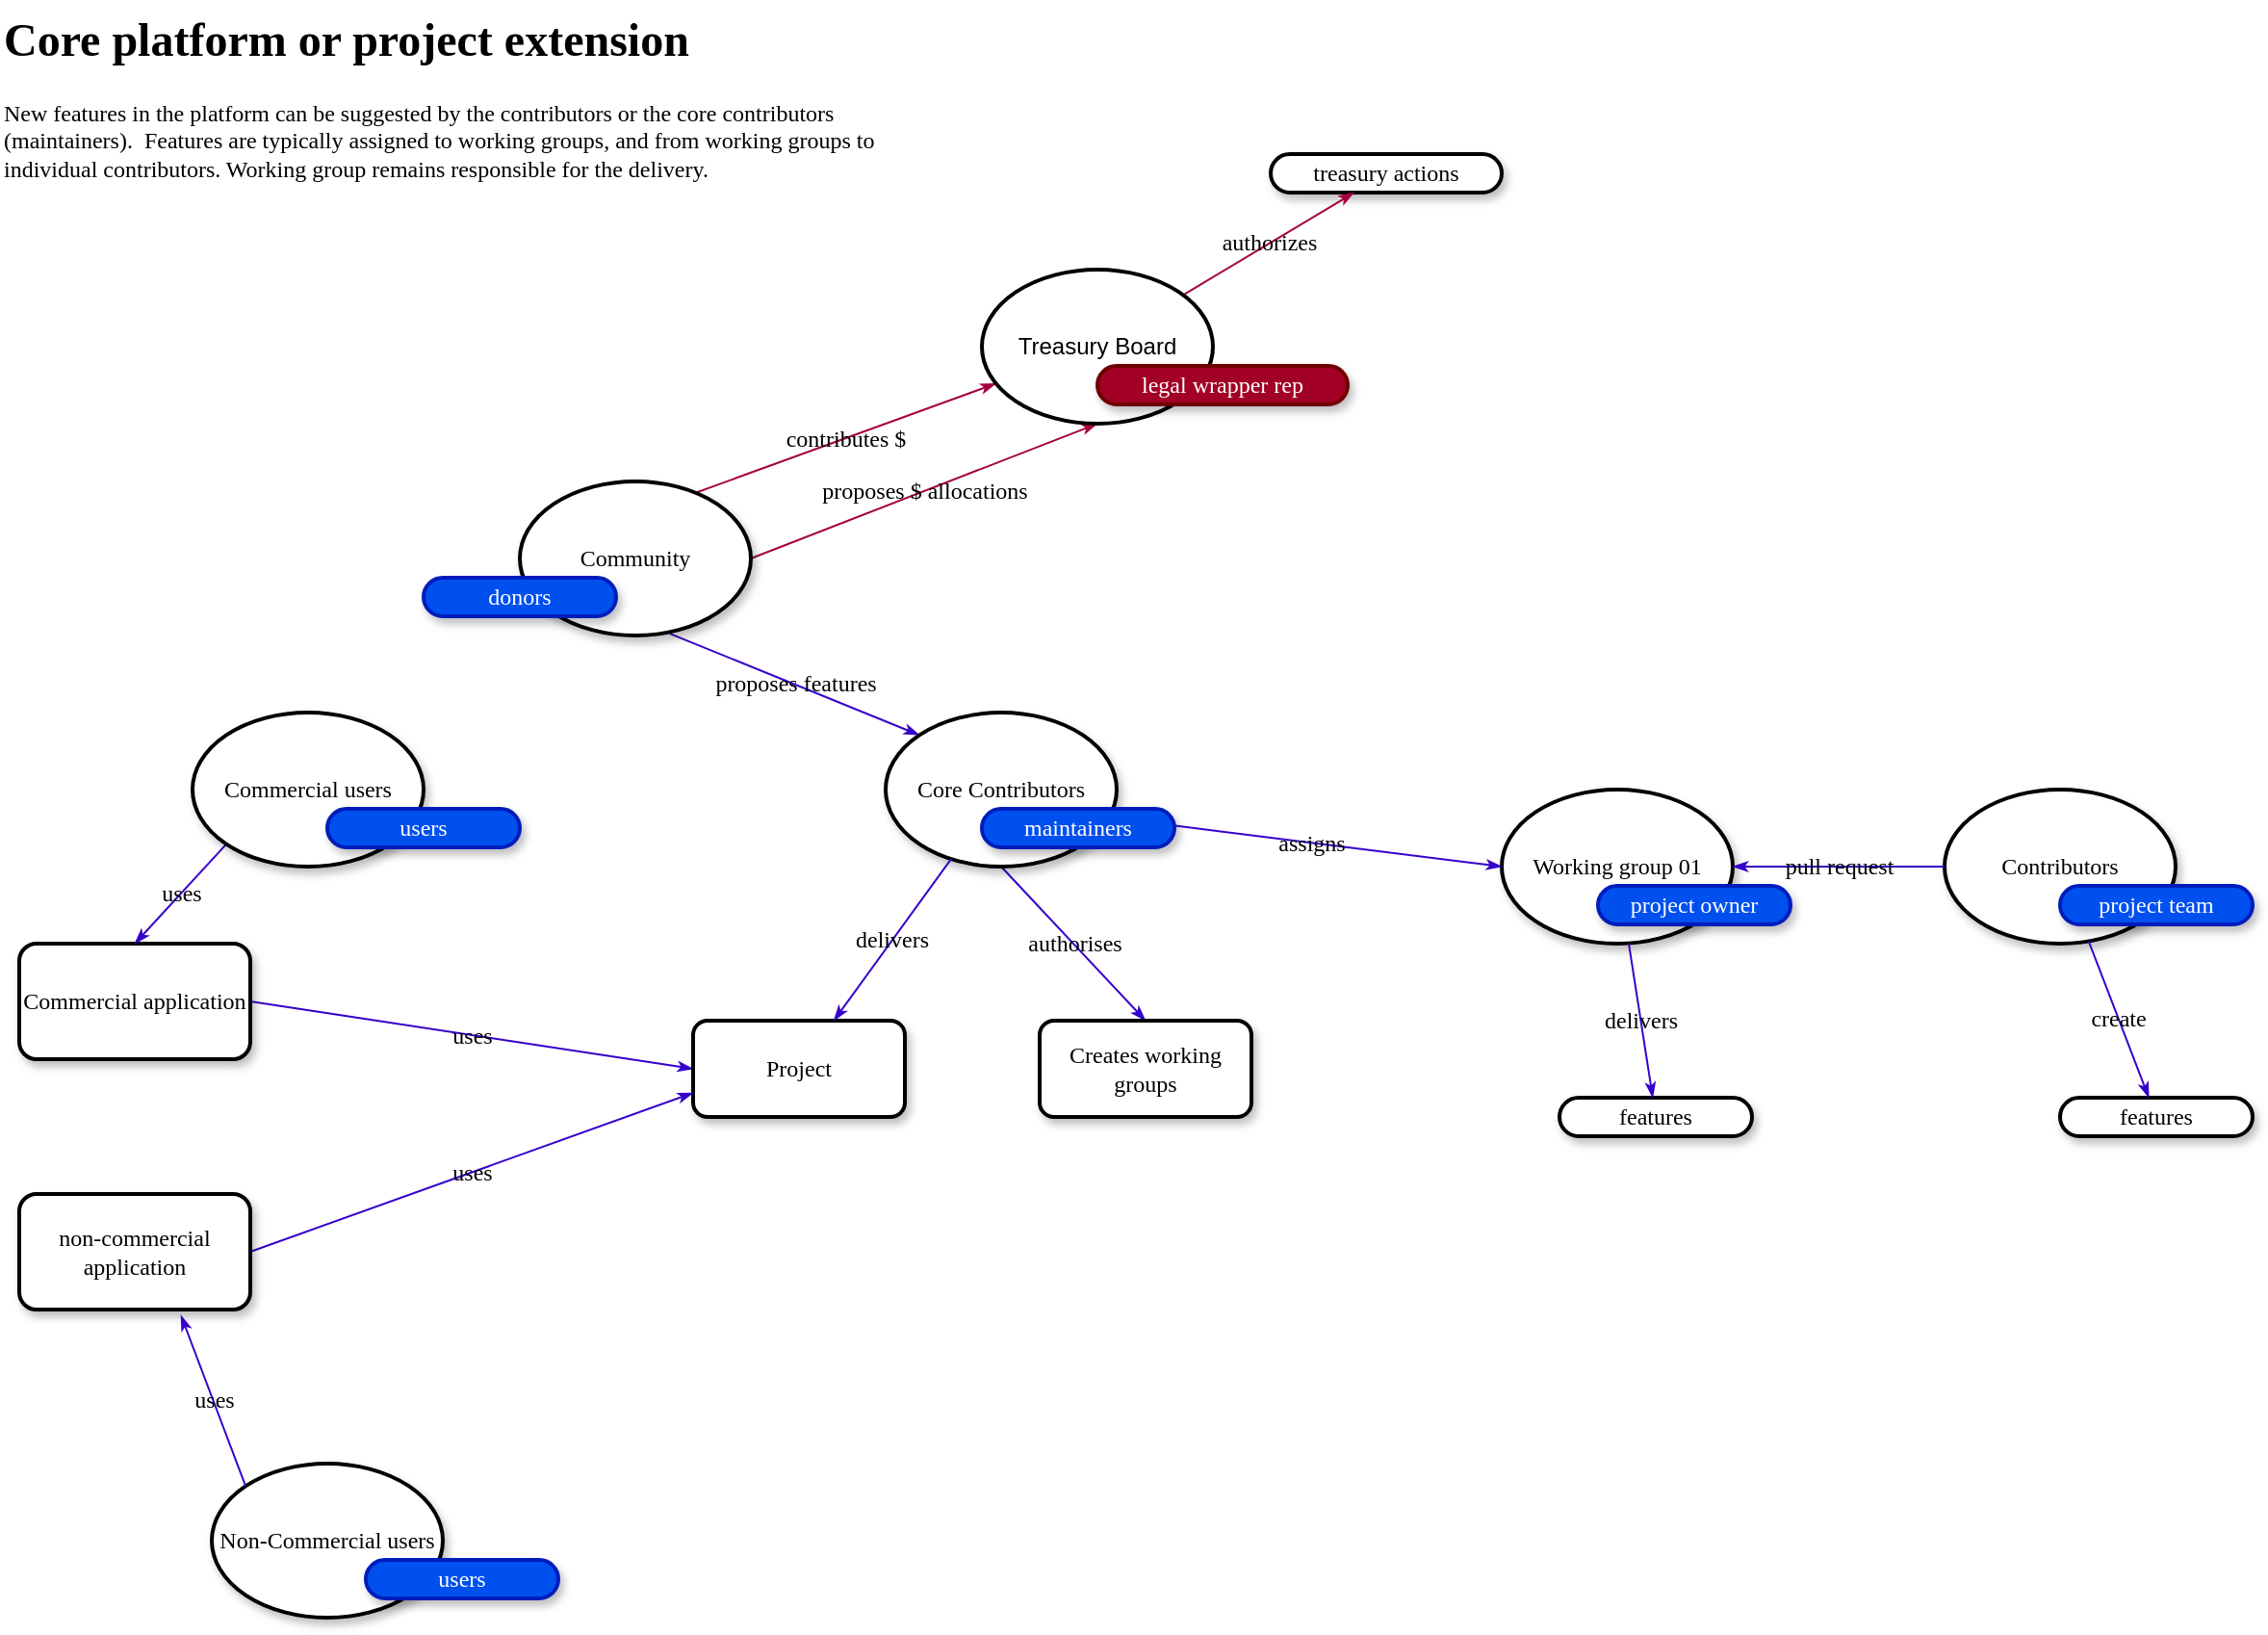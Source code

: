 <mxfile version="24.7.4">
  <diagram name="Page-1" id="ad52d381-51e7-2e0d-a935-2d0ddd2fd229">
    <mxGraphModel dx="1434" dy="820" grid="1" gridSize="10" guides="1" tooltips="1" connect="1" arrows="1" fold="1" page="1" pageScale="1" pageWidth="11000" pageHeight="8050" background="none" math="0" shadow="0">
      <root>
        <mxCell id="0" />
        <mxCell id="1" parent="0" />
        <mxCell id="JUoP1eI45jwGAjejHte_-11" value="proposes features" style="edgeStyle=none;shape=connector;rounded=1;orthogonalLoop=1;jettySize=auto;html=1;exitX=0.65;exitY=0.988;exitDx=0;exitDy=0;entryX=0;entryY=0;entryDx=0;entryDy=0;strokeColor=#3700CC;strokeWidth=1;align=center;verticalAlign=middle;fontFamily=Verdana;fontSize=12;fontColor=default;labelBackgroundColor=none;startArrow=none;startFill=0;startSize=5;endArrow=classicThin;endFill=1;endSize=5;exitPerimeter=0;fillColor=#6a00ff;" edge="1" parent="1" source="2c924340bb9dbf6c-2" target="2c924340bb9dbf6c-7">
          <mxGeometry relative="1" as="geometry" />
        </mxCell>
        <mxCell id="JUoP1eI45jwGAjejHte_-22" value="contributes $" style="edgeStyle=none;shape=connector;rounded=1;orthogonalLoop=1;jettySize=auto;html=1;exitX=0.758;exitY=0.075;exitDx=0;exitDy=0;strokeColor=#A50040;strokeWidth=1;align=center;verticalAlign=middle;fontFamily=Verdana;fontSize=12;fontColor=default;labelBackgroundColor=none;startArrow=none;startFill=0;startSize=5;endArrow=classicThin;endFill=1;endSize=5;exitPerimeter=0;fillColor=#d80073;" edge="1" parent="1" source="2c924340bb9dbf6c-2" target="JUoP1eI45jwGAjejHte_-1">
          <mxGeometry relative="1" as="geometry" />
        </mxCell>
        <mxCell id="JUoP1eI45jwGAjejHte_-31" value="proposes $ allocations" style="edgeStyle=none;shape=connector;rounded=1;orthogonalLoop=1;jettySize=auto;html=1;exitX=1;exitY=0.5;exitDx=0;exitDy=0;entryX=0.5;entryY=1;entryDx=0;entryDy=0;strokeColor=#A50040;strokeWidth=1;align=center;verticalAlign=middle;fontFamily=Verdana;fontSize=12;fontColor=default;labelBackgroundColor=none;startArrow=none;startFill=0;startSize=5;endArrow=classicThin;endFill=1;endSize=5;fillColor=#d80073;" edge="1" parent="1" source="2c924340bb9dbf6c-2" target="JUoP1eI45jwGAjejHte_-1">
          <mxGeometry relative="1" as="geometry" />
        </mxCell>
        <mxCell id="2c924340bb9dbf6c-2" value="Community" style="ellipse;whiteSpace=wrap;html=1;rounded=1;shadow=1;comic=0;labelBackgroundColor=none;strokeWidth=2;fontFamily=Verdana;fontSize=12;align=center;" parent="1" vertex="1">
          <mxGeometry x="310" y="290" width="120" height="80" as="geometry" />
        </mxCell>
        <mxCell id="2c924340bb9dbf6c-5" value="&lt;span&gt;Working group 01&lt;/span&gt;" style="ellipse;whiteSpace=wrap;html=1;rounded=1;shadow=1;comic=0;labelBackgroundColor=none;strokeWidth=2;fontFamily=Verdana;fontSize=12;align=center;" parent="1" vertex="1">
          <mxGeometry x="820" y="450" width="120" height="80" as="geometry" />
        </mxCell>
        <mxCell id="2c924340bb9dbf6c-6" value="&lt;span&gt;Contributors&lt;/span&gt;" style="ellipse;whiteSpace=wrap;html=1;rounded=1;shadow=1;comic=0;labelBackgroundColor=none;strokeWidth=2;fontFamily=Verdana;fontSize=12;align=center;" parent="1" vertex="1">
          <mxGeometry x="1050" y="450" width="120" height="80" as="geometry" />
        </mxCell>
        <mxCell id="JUoP1eI45jwGAjejHte_-17" value="authorises" style="edgeStyle=none;shape=connector;rounded=1;orthogonalLoop=1;jettySize=auto;html=1;exitX=0.5;exitY=1;exitDx=0;exitDy=0;entryX=0.5;entryY=0;entryDx=0;entryDy=0;strokeColor=#3700CC;strokeWidth=1;align=center;verticalAlign=middle;fontFamily=Verdana;fontSize=12;fontColor=default;labelBackgroundColor=none;startArrow=none;startFill=0;startSize=5;endArrow=classicThin;endFill=1;endSize=5;fillColor=#6a00ff;" edge="1" parent="1" source="2c924340bb9dbf6c-7" target="JUoP1eI45jwGAjejHte_-16">
          <mxGeometry relative="1" as="geometry" />
        </mxCell>
        <mxCell id="2c924340bb9dbf6c-7" value="Core Contributors" style="ellipse;whiteSpace=wrap;html=1;rounded=1;shadow=1;comic=0;labelBackgroundColor=none;strokeWidth=2;fontFamily=Verdana;fontSize=12;align=center;" parent="1" vertex="1">
          <mxGeometry x="500" y="410" width="120" height="80" as="geometry" />
        </mxCell>
        <mxCell id="2c924340bb9dbf6c-22" value="features" style="whiteSpace=wrap;html=1;rounded=1;shadow=1;comic=0;labelBackgroundColor=none;strokeWidth=2;fontFamily=Verdana;fontSize=12;align=center;arcSize=50;" parent="1" vertex="1">
          <mxGeometry x="1110" y="610" width="100" height="20" as="geometry" />
        </mxCell>
        <mxCell id="JUoP1eI45jwGAjejHte_-15" value="uses" style="edgeStyle=none;shape=connector;rounded=1;orthogonalLoop=1;jettySize=auto;html=1;exitX=1;exitY=0.5;exitDx=0;exitDy=0;entryX=0;entryY=0.5;entryDx=0;entryDy=0;strokeColor=#3700CC;strokeWidth=1;align=center;verticalAlign=middle;fontFamily=Verdana;fontSize=12;fontColor=default;labelBackgroundColor=none;startArrow=none;startFill=0;startSize=5;endArrow=classicThin;endFill=1;endSize=5;fillColor=#6a00ff;" edge="1" parent="1" source="2c924340bb9dbf6c-25" target="2c924340bb9dbf6c-26">
          <mxGeometry relative="1" as="geometry" />
        </mxCell>
        <mxCell id="2c924340bb9dbf6c-25" value="&lt;span&gt;Commercial application&lt;/span&gt;" style="rounded=1;whiteSpace=wrap;html=1;shadow=1;comic=0;labelBackgroundColor=none;strokeWidth=2;fontFamily=Verdana;fontSize=12;align=center;" parent="1" vertex="1">
          <mxGeometry x="50" y="530" width="120" height="60" as="geometry" />
        </mxCell>
        <mxCell id="2c924340bb9dbf6c-26" value="Project" style="rounded=1;whiteSpace=wrap;html=1;shadow=1;comic=0;labelBackgroundColor=none;strokeWidth=2;fontFamily=Verdana;fontSize=12;align=center;" parent="1" vertex="1">
          <mxGeometry x="400" y="570" width="110" height="50" as="geometry" />
        </mxCell>
        <mxCell id="2c924340bb9dbf6c-36" value="pull request" style="edgeStyle=none;rounded=1;html=1;labelBackgroundColor=none;startArrow=classicThin;startFill=1;startSize=5;endArrow=none;endFill=0;endSize=5;jettySize=auto;orthogonalLoop=1;strokeColor=#3700CC;strokeWidth=1;fontFamily=Verdana;fontSize=12;fillColor=#6a00ff;" parent="1" source="2c924340bb9dbf6c-5" target="2c924340bb9dbf6c-6" edge="1">
          <mxGeometry relative="1" as="geometry" />
        </mxCell>
        <mxCell id="2c924340bb9dbf6c-39" value="create" style="edgeStyle=none;rounded=1;html=1;labelBackgroundColor=none;startArrow=none;startFill=0;startSize=5;endArrow=classicThin;endFill=1;endSize=5;jettySize=auto;orthogonalLoop=1;strokeColor=#3700CC;strokeWidth=1;fontFamily=Verdana;fontSize=12;fillColor=#6a00ff;" parent="1" source="2c924340bb9dbf6c-6" target="2c924340bb9dbf6c-22" edge="1">
          <mxGeometry relative="1" as="geometry" />
        </mxCell>
        <mxCell id="2c924340bb9dbf6c-47" value="delivers" style="edgeStyle=none;rounded=1;html=1;labelBackgroundColor=none;startArrow=none;startFill=0;startSize=5;endArrow=classicThin;endFill=1;endSize=5;jettySize=auto;orthogonalLoop=1;strokeColor=#3700CC;strokeWidth=1;fontFamily=Verdana;fontSize=12;fillColor=#6a00ff;" parent="1" source="2c924340bb9dbf6c-7" target="2c924340bb9dbf6c-26" edge="1">
          <mxGeometry relative="1" as="geometry" />
        </mxCell>
        <mxCell id="JUoP1eI45jwGAjejHte_-19" value="uses" style="edgeStyle=none;shape=connector;rounded=1;orthogonalLoop=1;jettySize=auto;html=1;exitX=1;exitY=0.5;exitDx=0;exitDy=0;entryX=0;entryY=0.75;entryDx=0;entryDy=0;strokeColor=#3700CC;strokeWidth=1;align=center;verticalAlign=middle;fontFamily=Verdana;fontSize=12;fontColor=default;labelBackgroundColor=none;startArrow=none;startFill=0;startSize=5;endArrow=classicThin;endFill=1;endSize=5;fillColor=#6a00ff;" edge="1" parent="1" source="2c924340bb9dbf6c-51" target="2c924340bb9dbf6c-26">
          <mxGeometry relative="1" as="geometry" />
        </mxCell>
        <mxCell id="2c924340bb9dbf6c-51" value="non-commercial application" style="rounded=1;whiteSpace=wrap;html=1;shadow=1;comic=0;labelBackgroundColor=none;strokeWidth=2;fontFamily=Verdana;fontSize=12;align=center;" parent="1" vertex="1">
          <mxGeometry x="50" y="660" width="120" height="60" as="geometry" />
        </mxCell>
        <mxCell id="2c924340bb9dbf6c-52" value="&lt;span&gt;Non-Commercial users&lt;/span&gt;" style="ellipse;whiteSpace=wrap;html=1;rounded=1;shadow=1;comic=0;labelBackgroundColor=none;strokeWidth=2;fontFamily=Verdana;fontSize=12;align=center;" parent="1" vertex="1">
          <mxGeometry x="150" y="800" width="120" height="80" as="geometry" />
        </mxCell>
        <mxCell id="2c924340bb9dbf6c-58" value="features" style="whiteSpace=wrap;html=1;rounded=1;shadow=1;comic=0;labelBackgroundColor=none;strokeWidth=2;fontFamily=Verdana;fontSize=12;align=center;arcSize=50;" parent="1" vertex="1">
          <mxGeometry x="850" y="610" width="100" height="20" as="geometry" />
        </mxCell>
        <mxCell id="2c924340bb9dbf6c-60" value="&lt;span&gt;treasury actions&lt;/span&gt;" style="whiteSpace=wrap;html=1;rounded=1;shadow=1;comic=0;labelBackgroundColor=none;strokeWidth=2;fontFamily=Verdana;fontSize=12;align=center;arcSize=50;" parent="1" vertex="1">
          <mxGeometry x="700" y="120" width="120" height="20" as="geometry" />
        </mxCell>
        <mxCell id="JUoP1eI45jwGAjejHte_-21" value="uses" style="edgeStyle=none;shape=connector;rounded=1;orthogonalLoop=1;jettySize=auto;html=1;exitX=0;exitY=1;exitDx=0;exitDy=0;entryX=0.5;entryY=0;entryDx=0;entryDy=0;strokeColor=#3700CC;strokeWidth=1;align=center;verticalAlign=middle;fontFamily=Verdana;fontSize=12;fontColor=default;labelBackgroundColor=none;startArrow=none;startFill=0;startSize=5;endArrow=classicThin;endFill=1;endSize=5;fillColor=#6a00ff;" edge="1" parent="1" source="2c924340bb9dbf6c-67" target="2c924340bb9dbf6c-25">
          <mxGeometry relative="1" as="geometry" />
        </mxCell>
        <mxCell id="2c924340bb9dbf6c-67" value="&lt;span&gt;Commercial users&lt;/span&gt;" style="ellipse;whiteSpace=wrap;html=1;rounded=1;shadow=1;comic=0;labelBackgroundColor=none;strokeWidth=2;fontFamily=Verdana;fontSize=12;align=center;" parent="1" vertex="1">
          <mxGeometry x="140" y="410" width="120" height="80" as="geometry" />
        </mxCell>
        <mxCell id="2c924340bb9dbf6c-76" value="authorizes" style="edgeStyle=none;rounded=1;html=1;labelBackgroundColor=none;startArrow=none;startFill=0;startSize=5;endArrow=classicThin;endFill=1;endSize=5;jettySize=auto;orthogonalLoop=1;strokeColor=#A50040;strokeWidth=1;fontFamily=Verdana;fontSize=12;fillColor=#d80073;" parent="1" source="JUoP1eI45jwGAjejHte_-1" target="2c924340bb9dbf6c-60" edge="1">
          <mxGeometry relative="1" as="geometry" />
        </mxCell>
        <mxCell id="2c924340bb9dbf6c-77" value="delivers" style="edgeStyle=none;rounded=1;html=1;labelBackgroundColor=none;startArrow=none;startFill=0;startSize=5;endArrow=classicThin;endFill=1;endSize=5;jettySize=auto;orthogonalLoop=1;strokeColor=#3700CC;strokeWidth=1;fontFamily=Verdana;fontSize=12;fillColor=#6a00ff;" parent="1" source="2c924340bb9dbf6c-5" target="2c924340bb9dbf6c-58" edge="1">
          <mxGeometry relative="1" as="geometry" />
        </mxCell>
        <mxCell id="JUoP1eI45jwGAjejHte_-1" value="Treasury Board" style="ellipse;whiteSpace=wrap;html=1;strokeWidth=2;" vertex="1" parent="1">
          <mxGeometry x="550" y="180" width="120" height="80" as="geometry" />
        </mxCell>
        <mxCell id="JUoP1eI45jwGAjejHte_-12" value="assigns" style="edgeStyle=none;shape=connector;rounded=1;orthogonalLoop=1;jettySize=auto;html=1;exitX=1.008;exitY=0.688;exitDx=0;exitDy=0;entryX=0;entryY=0.5;entryDx=0;entryDy=0;strokeColor=#3700CC;strokeWidth=1;align=center;verticalAlign=middle;fontFamily=Verdana;fontSize=12;fontColor=default;labelBackgroundColor=none;startArrow=none;startFill=0;startSize=5;endArrow=classicThin;endFill=1;endSize=5;exitPerimeter=0;fillColor=#6a00ff;" edge="1" parent="1" source="2c924340bb9dbf6c-7" target="2c924340bb9dbf6c-5">
          <mxGeometry relative="1" as="geometry" />
        </mxCell>
        <mxCell id="JUoP1eI45jwGAjejHte_-16" value="Creates working groups" style="rounded=1;whiteSpace=wrap;html=1;shadow=1;comic=0;labelBackgroundColor=none;strokeWidth=2;fontFamily=Verdana;fontSize=12;align=center;" vertex="1" parent="1">
          <mxGeometry x="580" y="570" width="110" height="50" as="geometry" />
        </mxCell>
        <mxCell id="JUoP1eI45jwGAjejHte_-20" value="uses" style="edgeStyle=none;shape=connector;rounded=1;orthogonalLoop=1;jettySize=auto;html=1;exitX=0;exitY=0;exitDx=0;exitDy=0;entryX=0.7;entryY=1.05;entryDx=0;entryDy=0;entryPerimeter=0;strokeColor=#3700CC;strokeWidth=1;align=center;verticalAlign=middle;fontFamily=Verdana;fontSize=12;fontColor=default;labelBackgroundColor=none;startArrow=none;startFill=0;startSize=5;endArrow=classicThin;endFill=1;endSize=5;fillColor=#6a00ff;" edge="1" parent="1" source="2c924340bb9dbf6c-52" target="2c924340bb9dbf6c-51">
          <mxGeometry relative="1" as="geometry" />
        </mxCell>
        <mxCell id="JUoP1eI45jwGAjejHte_-26" value="&lt;h1 style=&quot;margin-top: 0px;&quot;&gt;Core platform or project extension&lt;/h1&gt;&lt;p&gt;New features in the platform can be suggested by the contributors or the core contributors (maintainers).&amp;nbsp; Features are typically assigned to working groups, and from working groups to individual contributors. Working group remains responsible for the delivery.&lt;/p&gt;" style="text;html=1;whiteSpace=wrap;overflow=hidden;rounded=0;fontFamily=Verdana;fontSize=12;fontColor=default;labelBackgroundColor=none;" vertex="1" parent="1">
          <mxGeometry x="40" y="40" width="500" height="120" as="geometry" />
        </mxCell>
        <mxCell id="JUoP1eI45jwGAjejHte_-28" value="project owner" style="whiteSpace=wrap;html=1;rounded=1;shadow=1;comic=0;labelBackgroundColor=none;strokeWidth=2;fontFamily=Verdana;fontSize=12;align=center;arcSize=50;fillColor=#0050ef;strokeColor=#001DBC;fontColor=#ffffff;" vertex="1" parent="1">
          <mxGeometry x="870" y="500" width="100" height="20" as="geometry" />
        </mxCell>
        <mxCell id="JUoP1eI45jwGAjejHte_-29" value="project team" style="whiteSpace=wrap;html=1;rounded=1;shadow=1;comic=0;labelBackgroundColor=none;strokeWidth=2;fontFamily=Verdana;fontSize=12;align=center;arcSize=50;fillColor=#0050ef;strokeColor=#001DBC;fontColor=#ffffff;" vertex="1" parent="1">
          <mxGeometry x="1110" y="500" width="100" height="20" as="geometry" />
        </mxCell>
        <mxCell id="JUoP1eI45jwGAjejHte_-30" value="legal wrapper rep" style="whiteSpace=wrap;html=1;rounded=1;shadow=1;comic=0;labelBackgroundColor=none;strokeWidth=2;fontFamily=Verdana;fontSize=12;align=center;arcSize=50;fillColor=#a20025;strokeColor=#6F0000;fontColor=#ffffff;" vertex="1" parent="1">
          <mxGeometry x="610" y="230" width="130" height="20" as="geometry" />
        </mxCell>
        <mxCell id="JUoP1eI45jwGAjejHte_-32" value="maintainers" style="whiteSpace=wrap;html=1;rounded=1;shadow=1;comic=0;labelBackgroundColor=none;strokeWidth=2;fontFamily=Verdana;fontSize=12;align=center;arcSize=50;fillColor=#0050ef;strokeColor=#001DBC;fontColor=#ffffff;" vertex="1" parent="1">
          <mxGeometry x="550" y="460" width="100" height="20" as="geometry" />
        </mxCell>
        <mxCell id="JUoP1eI45jwGAjejHte_-67" value="donors" style="whiteSpace=wrap;html=1;rounded=1;shadow=1;comic=0;labelBackgroundColor=none;strokeWidth=2;fontFamily=Verdana;fontSize=12;align=center;arcSize=50;fillColor=#0050ef;strokeColor=#001DBC;fontColor=#ffffff;" vertex="1" parent="1">
          <mxGeometry x="260" y="340" width="100" height="20" as="geometry" />
        </mxCell>
        <mxCell id="JUoP1eI45jwGAjejHte_-68" value="users" style="whiteSpace=wrap;html=1;rounded=1;shadow=1;comic=0;labelBackgroundColor=none;strokeWidth=2;fontFamily=Verdana;fontSize=12;align=center;arcSize=50;fillColor=#0050ef;strokeColor=#001DBC;fontColor=#ffffff;" vertex="1" parent="1">
          <mxGeometry x="210" y="460" width="100" height="20" as="geometry" />
        </mxCell>
        <mxCell id="JUoP1eI45jwGAjejHte_-69" value="users" style="whiteSpace=wrap;html=1;rounded=1;shadow=1;comic=0;labelBackgroundColor=none;strokeWidth=2;fontFamily=Verdana;fontSize=12;align=center;arcSize=50;fillColor=#0050ef;strokeColor=#001DBC;fontColor=#ffffff;" vertex="1" parent="1">
          <mxGeometry x="230" y="850" width="100" height="20" as="geometry" />
        </mxCell>
      </root>
    </mxGraphModel>
  </diagram>
</mxfile>
